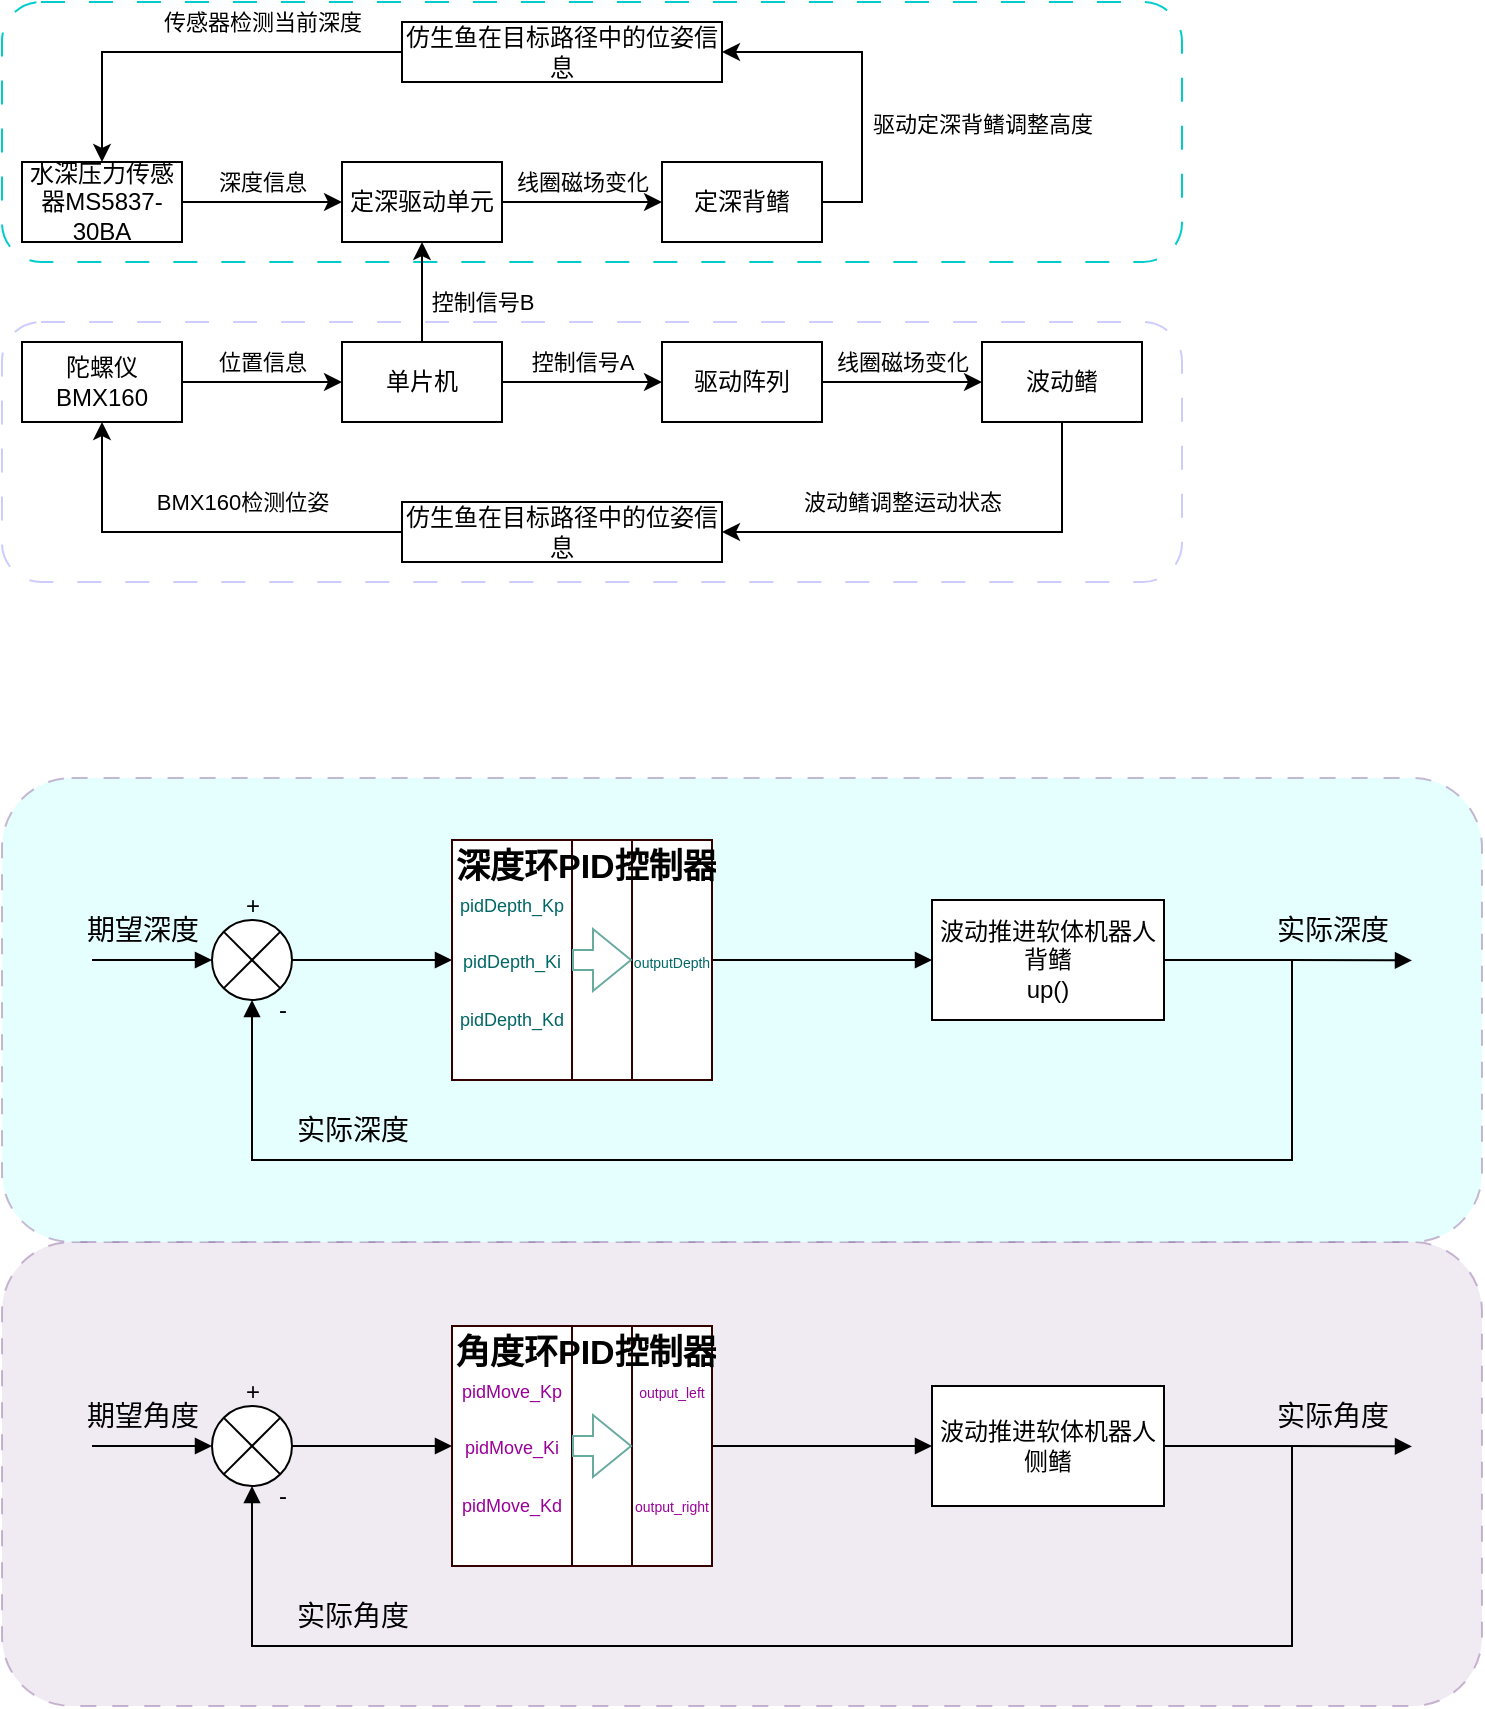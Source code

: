 <mxfile version="26.1.1">
  <diagram name="第 1 页" id="CxBItxnr9yNw6PfdnhCy">
    <mxGraphModel dx="972" dy="604" grid="1" gridSize="10" guides="1" tooltips="1" connect="1" arrows="1" fold="1" page="1" pageScale="1" pageWidth="827" pageHeight="1169" math="0" shadow="0">
      <root>
        <mxCell id="0" />
        <mxCell id="1" parent="0" />
        <mxCell id="w3F3M92_zPg-WQtTko7a-27" value="" style="rounded=1;whiteSpace=wrap;html=1;fillColor=#e1d5e7;strokeColor=#9673a6;opacity=50;dashed=1;dashPattern=8 8;" vertex="1" parent="1">
          <mxGeometry x="40" y="670" width="740" height="232" as="geometry" />
        </mxCell>
        <mxCell id="iQaLF_SXhfc0XBqEpe74-36" value="" style="rounded=1;whiteSpace=wrap;html=1;labelBorderColor=#FFCCFF;textOpacity=0;labelBackgroundColor=#FFCCFF;strokeColor=#00CCCC;dashed=1;dashPattern=12 12;" parent="1" vertex="1">
          <mxGeometry x="40" y="50" width="590" height="130" as="geometry" />
        </mxCell>
        <mxCell id="iQaLF_SXhfc0XBqEpe74-33" value="" style="rounded=1;whiteSpace=wrap;html=1;labelBorderColor=#FFCCFF;textOpacity=0;labelBackgroundColor=#FFCCFF;strokeColor=#CCCCFF;dashed=1;dashPattern=12 12;" parent="1" vertex="1">
          <mxGeometry x="40" y="210" width="590" height="130" as="geometry" />
        </mxCell>
        <mxCell id="iQaLF_SXhfc0XBqEpe74-7" style="edgeStyle=orthogonalEdgeStyle;rounded=0;orthogonalLoop=1;jettySize=auto;html=1;exitX=1;exitY=0.5;exitDx=0;exitDy=0;entryX=0;entryY=0.5;entryDx=0;entryDy=0;labelPosition=center;verticalLabelPosition=top;align=center;verticalAlign=bottom;labelBackgroundColor=none;fontColor=default;" parent="1" source="iQaLF_SXhfc0XBqEpe74-1" target="iQaLF_SXhfc0XBqEpe74-2" edge="1">
          <mxGeometry relative="1" as="geometry" />
        </mxCell>
        <mxCell id="iQaLF_SXhfc0XBqEpe74-8" value="控制信号A" style="edgeLabel;html=1;align=center;verticalAlign=middle;resizable=0;points=[];labelBackgroundColor=none;" parent="iQaLF_SXhfc0XBqEpe74-7" vertex="1" connectable="0">
          <mxGeometry relative="1" as="geometry">
            <mxPoint y="-10" as="offset" />
          </mxGeometry>
        </mxCell>
        <mxCell id="iQaLF_SXhfc0XBqEpe74-23" style="edgeStyle=orthogonalEdgeStyle;rounded=0;orthogonalLoop=1;jettySize=auto;html=1;exitX=0.5;exitY=0;exitDx=0;exitDy=0;entryX=0.5;entryY=1;entryDx=0;entryDy=0;labelBackgroundColor=none;fontColor=default;" parent="1" source="iQaLF_SXhfc0XBqEpe74-1" target="iQaLF_SXhfc0XBqEpe74-21" edge="1">
          <mxGeometry relative="1" as="geometry" />
        </mxCell>
        <mxCell id="iQaLF_SXhfc0XBqEpe74-28" value="控制信号B" style="edgeLabel;html=1;align=center;verticalAlign=middle;resizable=0;points=[];labelBackgroundColor=none;" parent="iQaLF_SXhfc0XBqEpe74-23" vertex="1" connectable="0">
          <mxGeometry x="-0.04" y="-4" relative="1" as="geometry">
            <mxPoint x="26" y="4" as="offset" />
          </mxGeometry>
        </mxCell>
        <mxCell id="iQaLF_SXhfc0XBqEpe74-1" value="单片机" style="rounded=0;whiteSpace=wrap;html=1;labelBackgroundColor=none;" parent="1" vertex="1">
          <mxGeometry x="210" y="220" width="80" height="40" as="geometry" />
        </mxCell>
        <mxCell id="iQaLF_SXhfc0XBqEpe74-9" style="edgeStyle=orthogonalEdgeStyle;rounded=0;orthogonalLoop=1;jettySize=auto;html=1;exitX=1;exitY=0.5;exitDx=0;exitDy=0;entryX=0;entryY=0.5;entryDx=0;entryDy=0;labelBackgroundColor=none;fontColor=default;" parent="1" source="iQaLF_SXhfc0XBqEpe74-2" target="iQaLF_SXhfc0XBqEpe74-3" edge="1">
          <mxGeometry relative="1" as="geometry" />
        </mxCell>
        <mxCell id="iQaLF_SXhfc0XBqEpe74-2" value="驱动阵列" style="rounded=0;whiteSpace=wrap;html=1;labelBackgroundColor=none;" parent="1" vertex="1">
          <mxGeometry x="370" y="220" width="80" height="40" as="geometry" />
        </mxCell>
        <mxCell id="iQaLF_SXhfc0XBqEpe74-14" style="edgeStyle=orthogonalEdgeStyle;rounded=0;orthogonalLoop=1;jettySize=auto;html=1;exitX=0.5;exitY=1;exitDx=0;exitDy=0;entryX=1;entryY=0.5;entryDx=0;entryDy=0;labelBackgroundColor=none;fontColor=default;" parent="1" source="iQaLF_SXhfc0XBqEpe74-3" target="iQaLF_SXhfc0XBqEpe74-13" edge="1">
          <mxGeometry relative="1" as="geometry" />
        </mxCell>
        <mxCell id="iQaLF_SXhfc0XBqEpe74-3" value="波动鳍" style="rounded=0;whiteSpace=wrap;html=1;labelBackgroundColor=none;" parent="1" vertex="1">
          <mxGeometry x="530" y="220" width="80" height="40" as="geometry" />
        </mxCell>
        <mxCell id="iQaLF_SXhfc0XBqEpe74-10" style="edgeStyle=orthogonalEdgeStyle;rounded=0;orthogonalLoop=1;jettySize=auto;html=1;exitX=1;exitY=0.5;exitDx=0;exitDy=0;entryX=0;entryY=0.5;entryDx=0;entryDy=0;labelBackgroundColor=none;fontColor=default;" parent="1" source="iQaLF_SXhfc0XBqEpe74-4" target="iQaLF_SXhfc0XBqEpe74-1" edge="1">
          <mxGeometry relative="1" as="geometry" />
        </mxCell>
        <mxCell id="iQaLF_SXhfc0XBqEpe74-4" value="陀螺仪&lt;div&gt;BMX160&lt;/div&gt;" style="rounded=0;whiteSpace=wrap;html=1;labelBackgroundColor=none;" parent="1" vertex="1">
          <mxGeometry x="50" y="220" width="80" height="40" as="geometry" />
        </mxCell>
        <mxCell id="iQaLF_SXhfc0XBqEpe74-11" value="位置信息" style="edgeLabel;html=1;align=center;verticalAlign=middle;resizable=0;points=[];labelBackgroundColor=none;" parent="1" vertex="1" connectable="0">
          <mxGeometry x="170" y="230" as="geometry" />
        </mxCell>
        <mxCell id="iQaLF_SXhfc0XBqEpe74-15" style="edgeStyle=orthogonalEdgeStyle;rounded=0;orthogonalLoop=1;jettySize=auto;html=1;exitX=0;exitY=0.5;exitDx=0;exitDy=0;entryX=0.5;entryY=1;entryDx=0;entryDy=0;labelBackgroundColor=none;fontColor=default;" parent="1" source="iQaLF_SXhfc0XBqEpe74-13" target="iQaLF_SXhfc0XBqEpe74-4" edge="1">
          <mxGeometry relative="1" as="geometry" />
        </mxCell>
        <mxCell id="iQaLF_SXhfc0XBqEpe74-13" value="仿生鱼在目标路径中的位姿信息" style="rounded=0;whiteSpace=wrap;html=1;labelBackgroundColor=none;" parent="1" vertex="1">
          <mxGeometry x="240" y="300" width="160" height="30" as="geometry" />
        </mxCell>
        <mxCell id="iQaLF_SXhfc0XBqEpe74-16" value="BMX160检测位姿" style="edgeLabel;html=1;align=center;verticalAlign=middle;resizable=0;points=[];labelBackgroundColor=none;" parent="1" vertex="1" connectable="0">
          <mxGeometry x="160" y="300" as="geometry" />
        </mxCell>
        <mxCell id="iQaLF_SXhfc0XBqEpe74-17" value="波动鳍调整运动状态" style="edgeLabel;html=1;align=center;verticalAlign=middle;resizable=0;points=[];labelBackgroundColor=none;" parent="1" vertex="1" connectable="0">
          <mxGeometry x="490" y="300" as="geometry" />
        </mxCell>
        <mxCell id="iQaLF_SXhfc0XBqEpe74-27" style="edgeStyle=orthogonalEdgeStyle;rounded=0;orthogonalLoop=1;jettySize=auto;html=1;exitX=1;exitY=0.5;exitDx=0;exitDy=0;entryX=0;entryY=0.5;entryDx=0;entryDy=0;labelBackgroundColor=none;fontColor=default;" parent="1" source="iQaLF_SXhfc0XBqEpe74-18" target="iQaLF_SXhfc0XBqEpe74-21" edge="1">
          <mxGeometry relative="1" as="geometry" />
        </mxCell>
        <mxCell id="iQaLF_SXhfc0XBqEpe74-18" value="水深压力传感器MS5837-30BA" style="rounded=0;whiteSpace=wrap;html=1;labelBackgroundColor=none;" parent="1" vertex="1">
          <mxGeometry x="50" y="130" width="80" height="40" as="geometry" />
        </mxCell>
        <mxCell id="iQaLF_SXhfc0XBqEpe74-25" style="edgeStyle=orthogonalEdgeStyle;rounded=0;orthogonalLoop=1;jettySize=auto;html=1;exitX=1;exitY=0.5;exitDx=0;exitDy=0;entryX=1;entryY=0.5;entryDx=0;entryDy=0;labelBackgroundColor=none;fontColor=default;" parent="1" source="iQaLF_SXhfc0XBqEpe74-19" target="iQaLF_SXhfc0XBqEpe74-22" edge="1">
          <mxGeometry relative="1" as="geometry" />
        </mxCell>
        <mxCell id="iQaLF_SXhfc0XBqEpe74-30" value="驱动定深背鳍调整高度" style="edgeLabel;html=1;align=center;verticalAlign=middle;resizable=0;points=[];labelBackgroundColor=none;" parent="iQaLF_SXhfc0XBqEpe74-25" vertex="1" connectable="0">
          <mxGeometry x="-0.276" y="-2" relative="1" as="geometry">
            <mxPoint x="58" as="offset" />
          </mxGeometry>
        </mxCell>
        <mxCell id="iQaLF_SXhfc0XBqEpe74-19" value="定深背鳍" style="rounded=0;whiteSpace=wrap;html=1;labelBackgroundColor=none;" parent="1" vertex="1">
          <mxGeometry x="370" y="130" width="80" height="40" as="geometry" />
        </mxCell>
        <mxCell id="iQaLF_SXhfc0XBqEpe74-20" value="线圈磁场变化" style="edgeLabel;html=1;align=center;verticalAlign=middle;resizable=0;points=[];labelBackgroundColor=none;" parent="1" vertex="1" connectable="0">
          <mxGeometry x="490" y="230" as="geometry" />
        </mxCell>
        <mxCell id="iQaLF_SXhfc0XBqEpe74-24" style="edgeStyle=orthogonalEdgeStyle;rounded=0;orthogonalLoop=1;jettySize=auto;html=1;exitX=1;exitY=0.5;exitDx=0;exitDy=0;entryX=0;entryY=0.5;entryDx=0;entryDy=0;labelBackgroundColor=none;fontColor=default;" parent="1" source="iQaLF_SXhfc0XBqEpe74-21" target="iQaLF_SXhfc0XBqEpe74-19" edge="1">
          <mxGeometry relative="1" as="geometry" />
        </mxCell>
        <mxCell id="iQaLF_SXhfc0XBqEpe74-21" value="定深驱动单元" style="rounded=0;whiteSpace=wrap;html=1;labelBackgroundColor=none;" parent="1" vertex="1">
          <mxGeometry x="210" y="130" width="80" height="40" as="geometry" />
        </mxCell>
        <mxCell id="iQaLF_SXhfc0XBqEpe74-26" style="edgeStyle=orthogonalEdgeStyle;rounded=0;orthogonalLoop=1;jettySize=auto;html=1;exitX=0;exitY=0.5;exitDx=0;exitDy=0;entryX=0.5;entryY=0;entryDx=0;entryDy=0;labelBackgroundColor=none;fontColor=default;" parent="1" source="iQaLF_SXhfc0XBqEpe74-22" target="iQaLF_SXhfc0XBqEpe74-18" edge="1">
          <mxGeometry relative="1" as="geometry" />
        </mxCell>
        <mxCell id="iQaLF_SXhfc0XBqEpe74-22" value="仿生鱼在目标路径中的位姿信息" style="rounded=0;whiteSpace=wrap;html=1;labelBackgroundColor=none;" parent="1" vertex="1">
          <mxGeometry x="240" y="60" width="160" height="30" as="geometry" />
        </mxCell>
        <mxCell id="iQaLF_SXhfc0XBqEpe74-29" value="线圈磁场变化" style="edgeLabel;html=1;align=center;verticalAlign=middle;resizable=0;points=[];labelBackgroundColor=none;" parent="1" vertex="1" connectable="0">
          <mxGeometry x="330" y="140" as="geometry" />
        </mxCell>
        <mxCell id="iQaLF_SXhfc0XBqEpe74-31" value="传感器检测当前深度" style="edgeLabel;html=1;align=center;verticalAlign=middle;resizable=0;points=[];labelBackgroundColor=none;" parent="1" vertex="1" connectable="0">
          <mxGeometry x="170" y="60" as="geometry" />
        </mxCell>
        <mxCell id="iQaLF_SXhfc0XBqEpe74-32" value="深度信息" style="edgeLabel;html=1;align=center;verticalAlign=middle;resizable=0;points=[];labelBackgroundColor=none;" parent="1" vertex="1" connectable="0">
          <mxGeometry x="170" y="140" as="geometry" />
        </mxCell>
        <mxCell id="w3F3M92_zPg-WQtTko7a-11" style="edgeStyle=orthogonalEdgeStyle;rounded=0;orthogonalLoop=1;jettySize=auto;html=1;exitX=1;exitY=0.5;exitDx=0;exitDy=0;entryX=0;entryY=0.5;entryDx=0;entryDy=0;endArrow=block;endFill=1;" edge="1" parent="1" source="w3F3M92_zPg-WQtTko7a-4" target="w3F3M92_zPg-WQtTko7a-7">
          <mxGeometry relative="1" as="geometry" />
        </mxCell>
        <mxCell id="w3F3M92_zPg-WQtTko7a-4" value="" style="shape=sumEllipse;perimeter=ellipsePerimeter;whiteSpace=wrap;html=1;backgroundOutline=1;" vertex="1" parent="1">
          <mxGeometry x="145" y="752" width="40" height="40" as="geometry" />
        </mxCell>
        <mxCell id="w3F3M92_zPg-WQtTko7a-12" style="edgeStyle=orthogonalEdgeStyle;rounded=0;orthogonalLoop=1;jettySize=auto;html=1;exitX=1;exitY=0.5;exitDx=0;exitDy=0;endArrow=block;endFill=1;" edge="1" parent="1" source="w3F3M92_zPg-WQtTko7a-7" target="w3F3M92_zPg-WQtTko7a-8">
          <mxGeometry relative="1" as="geometry" />
        </mxCell>
        <mxCell id="w3F3M92_zPg-WQtTko7a-7" value="" style="rounded=0;whiteSpace=wrap;html=1;strokeColor=#330000;" vertex="1" parent="1">
          <mxGeometry x="265" y="712" width="130" height="120" as="geometry" />
        </mxCell>
        <mxCell id="w3F3M92_zPg-WQtTko7a-9" style="edgeStyle=orthogonalEdgeStyle;rounded=0;orthogonalLoop=1;jettySize=auto;html=1;exitX=1;exitY=0.5;exitDx=0;exitDy=0;endArrow=block;endFill=1;" edge="1" parent="1" source="w3F3M92_zPg-WQtTko7a-8">
          <mxGeometry relative="1" as="geometry">
            <mxPoint x="745" y="772.2" as="targetPoint" />
          </mxGeometry>
        </mxCell>
        <mxCell id="w3F3M92_zPg-WQtTko7a-8" value="波动推进软体机器人&lt;div&gt;侧鳍&lt;/div&gt;" style="rounded=0;whiteSpace=wrap;html=1;" vertex="1" parent="1">
          <mxGeometry x="505" y="742" width="116" height="60" as="geometry" />
        </mxCell>
        <mxCell id="w3F3M92_zPg-WQtTko7a-10" value="" style="endArrow=block;html=1;rounded=0;entryX=0.5;entryY=1;entryDx=0;entryDy=0;endFill=1;" edge="1" parent="1" target="w3F3M92_zPg-WQtTko7a-4">
          <mxGeometry width="50" height="50" relative="1" as="geometry">
            <mxPoint x="685" y="772" as="sourcePoint" />
            <mxPoint x="725" y="822" as="targetPoint" />
            <Array as="points">
              <mxPoint x="685" y="872" />
              <mxPoint x="165" y="872" />
            </Array>
          </mxGeometry>
        </mxCell>
        <mxCell id="w3F3M92_zPg-WQtTko7a-13" value="" style="endArrow=block;html=1;rounded=0;entryX=0;entryY=0.5;entryDx=0;entryDy=0;endFill=1;" edge="1" parent="1" target="w3F3M92_zPg-WQtTko7a-4">
          <mxGeometry width="50" height="50" relative="1" as="geometry">
            <mxPoint x="85" y="772" as="sourcePoint" />
            <mxPoint x="135" y="702" as="targetPoint" />
          </mxGeometry>
        </mxCell>
        <mxCell id="w3F3M92_zPg-WQtTko7a-17" value="&lt;font style=&quot;font-size: 9px; color: rgb(153, 0, 153);&quot;&gt;pidMove_Kp&lt;/font&gt;&lt;div&gt;&lt;font style=&quot;font-size: 9px; color: rgb(153, 0, 153);&quot;&gt;&lt;br&gt;&lt;/font&gt;&lt;/div&gt;&lt;div&gt;&lt;font style=&quot;font-size: 9px; color: rgb(153, 0, 153);&quot;&gt;pidMove_Ki&lt;/font&gt;&lt;/div&gt;&lt;div&gt;&lt;font style=&quot;font-size: 9px; color: rgb(153, 0, 153);&quot;&gt;&lt;br&gt;&lt;/font&gt;&lt;/div&gt;&lt;div&gt;&lt;font style=&quot;font-size: 9px; color: rgb(153, 0, 153);&quot;&gt;pidMove_Kd&lt;/font&gt;&lt;/div&gt;" style="rounded=0;whiteSpace=wrap;html=1;strokeColor=#330000;" vertex="1" parent="1">
          <mxGeometry x="265" y="712" width="60" height="120" as="geometry" />
        </mxCell>
        <mxCell id="w3F3M92_zPg-WQtTko7a-18" value="&lt;span&gt;&lt;font style=&quot;font-size: 7px; color: rgb(153, 0, 153);&quot;&gt;output_left&lt;/font&gt;&lt;/span&gt;&lt;div&gt;&lt;font style=&quot;font-size: 7px; color: rgb(153, 0, 153);&quot;&gt;&lt;br&gt;&lt;/font&gt;&lt;/div&gt;&lt;div&gt;&lt;font style=&quot;font-size: 7px; color: rgb(153, 0, 153);&quot;&gt;&lt;br&gt;&lt;/font&gt;&lt;/div&gt;&lt;div&gt;&lt;font style=&quot;font-size: 7px; color: rgb(153, 0, 153);&quot;&gt;&lt;br&gt;&lt;/font&gt;&lt;/div&gt;&lt;div&gt;&lt;font style=&quot;font-size: 7px; color: rgb(153, 0, 153);&quot;&gt;output_right&lt;/font&gt;&lt;/div&gt;" style="rounded=0;whiteSpace=wrap;html=1;strokeColor=#330000;" vertex="1" parent="1">
          <mxGeometry x="355" y="712" width="40" height="120" as="geometry" />
        </mxCell>
        <mxCell id="w3F3M92_zPg-WQtTko7a-19" value="" style="shape=flexArrow;endArrow=classic;html=1;rounded=0;entryX=0;entryY=0.5;entryDx=0;entryDy=0;exitX=1;exitY=0.5;exitDx=0;exitDy=0;strokeColor=#67AB9F;" edge="1" parent="1" source="w3F3M92_zPg-WQtTko7a-17" target="w3F3M92_zPg-WQtTko7a-18">
          <mxGeometry width="50" height="50" relative="1" as="geometry">
            <mxPoint x="275" y="802" as="sourcePoint" />
            <mxPoint x="325" y="752" as="targetPoint" />
          </mxGeometry>
        </mxCell>
        <mxCell id="w3F3M92_zPg-WQtTko7a-20" value="&lt;h1 style=&quot;margin-top: 0px;&quot;&gt;&lt;font style=&quot;font-size: 17px;&quot;&gt;角度环PID控制器&lt;/font&gt;&lt;/h1&gt;" style="text;html=1;whiteSpace=wrap;overflow=hidden;rounded=0;" vertex="1" parent="1">
          <mxGeometry x="265" y="702" width="140" height="30" as="geometry" />
        </mxCell>
        <mxCell id="w3F3M92_zPg-WQtTko7a-21" value="&lt;font style=&quot;font-size: 14px;&quot;&gt;期望角度&lt;/font&gt;" style="text;html=1;align=center;verticalAlign=middle;resizable=0;points=[];autosize=1;strokeColor=none;fillColor=none;" vertex="1" parent="1">
          <mxGeometry x="70" y="742" width="80" height="30" as="geometry" />
        </mxCell>
        <mxCell id="w3F3M92_zPg-WQtTko7a-22" value="&lt;font style=&quot;font-size: 14px;&quot;&gt;实际角度&lt;/font&gt;" style="text;html=1;align=center;verticalAlign=middle;resizable=0;points=[];autosize=1;strokeColor=none;fillColor=none;" vertex="1" parent="1">
          <mxGeometry x="665" y="742" width="80" height="30" as="geometry" />
        </mxCell>
        <mxCell id="w3F3M92_zPg-WQtTko7a-24" value="&lt;font style=&quot;font-size: 14px;&quot;&gt;实际角度&lt;/font&gt;" style="text;html=1;align=center;verticalAlign=middle;resizable=0;points=[];autosize=1;strokeColor=none;fillColor=none;" vertex="1" parent="1">
          <mxGeometry x="175" y="842" width="80" height="30" as="geometry" />
        </mxCell>
        <mxCell id="w3F3M92_zPg-WQtTko7a-25" value="+" style="text;html=1;align=center;verticalAlign=middle;resizable=0;points=[];autosize=1;strokeColor=none;fillColor=none;" vertex="1" parent="1">
          <mxGeometry x="150" y="730" width="30" height="30" as="geometry" />
        </mxCell>
        <mxCell id="w3F3M92_zPg-WQtTko7a-26" value="-" style="text;html=1;align=center;verticalAlign=middle;resizable=0;points=[];autosize=1;strokeColor=none;fillColor=none;" vertex="1" parent="1">
          <mxGeometry x="165" y="782" width="30" height="30" as="geometry" />
        </mxCell>
        <mxCell id="w3F3M92_zPg-WQtTko7a-28" value="" style="rounded=1;whiteSpace=wrap;html=1;fillColor=#CCFFFF;strokeColor=#9673a6;opacity=50;dashed=1;dashPattern=8 8;" vertex="1" parent="1">
          <mxGeometry x="40" y="438" width="740" height="232" as="geometry" />
        </mxCell>
        <mxCell id="w3F3M92_zPg-WQtTko7a-29" style="edgeStyle=orthogonalEdgeStyle;rounded=0;orthogonalLoop=1;jettySize=auto;html=1;exitX=1;exitY=0.5;exitDx=0;exitDy=0;entryX=0;entryY=0.5;entryDx=0;entryDy=0;endArrow=block;endFill=1;" edge="1" parent="1" source="w3F3M92_zPg-WQtTko7a-30" target="w3F3M92_zPg-WQtTko7a-32">
          <mxGeometry relative="1" as="geometry" />
        </mxCell>
        <mxCell id="w3F3M92_zPg-WQtTko7a-30" value="" style="shape=sumEllipse;perimeter=ellipsePerimeter;whiteSpace=wrap;html=1;backgroundOutline=1;" vertex="1" parent="1">
          <mxGeometry x="145" y="509" width="40" height="40" as="geometry" />
        </mxCell>
        <mxCell id="w3F3M92_zPg-WQtTko7a-31" style="edgeStyle=orthogonalEdgeStyle;rounded=0;orthogonalLoop=1;jettySize=auto;html=1;exitX=1;exitY=0.5;exitDx=0;exitDy=0;endArrow=block;endFill=1;" edge="1" parent="1" source="w3F3M92_zPg-WQtTko7a-32" target="w3F3M92_zPg-WQtTko7a-34">
          <mxGeometry relative="1" as="geometry" />
        </mxCell>
        <mxCell id="w3F3M92_zPg-WQtTko7a-32" value="" style="rounded=0;whiteSpace=wrap;html=1;strokeColor=#330000;" vertex="1" parent="1">
          <mxGeometry x="265" y="469" width="130" height="120" as="geometry" />
        </mxCell>
        <mxCell id="w3F3M92_zPg-WQtTko7a-33" style="edgeStyle=orthogonalEdgeStyle;rounded=0;orthogonalLoop=1;jettySize=auto;html=1;exitX=1;exitY=0.5;exitDx=0;exitDy=0;endArrow=block;endFill=1;" edge="1" parent="1" source="w3F3M92_zPg-WQtTko7a-34">
          <mxGeometry relative="1" as="geometry">
            <mxPoint x="745" y="529.2" as="targetPoint" />
          </mxGeometry>
        </mxCell>
        <mxCell id="w3F3M92_zPg-WQtTko7a-34" value="波动推进软体机器人&lt;div&gt;背鳍&lt;/div&gt;&lt;div&gt;up()&lt;/div&gt;" style="rounded=0;whiteSpace=wrap;html=1;" vertex="1" parent="1">
          <mxGeometry x="505" y="499" width="116" height="60" as="geometry" />
        </mxCell>
        <mxCell id="w3F3M92_zPg-WQtTko7a-35" value="" style="endArrow=block;html=1;rounded=0;entryX=0.5;entryY=1;entryDx=0;entryDy=0;endFill=1;" edge="1" parent="1" target="w3F3M92_zPg-WQtTko7a-30">
          <mxGeometry width="50" height="50" relative="1" as="geometry">
            <mxPoint x="685" y="529" as="sourcePoint" />
            <mxPoint x="725" y="579" as="targetPoint" />
            <Array as="points">
              <mxPoint x="685" y="629" />
              <mxPoint x="165" y="629" />
            </Array>
          </mxGeometry>
        </mxCell>
        <mxCell id="w3F3M92_zPg-WQtTko7a-36" value="" style="endArrow=block;html=1;rounded=0;entryX=0;entryY=0.5;entryDx=0;entryDy=0;endFill=1;" edge="1" parent="1" target="w3F3M92_zPg-WQtTko7a-30">
          <mxGeometry width="50" height="50" relative="1" as="geometry">
            <mxPoint x="85" y="529" as="sourcePoint" />
            <mxPoint x="135" y="459" as="targetPoint" />
          </mxGeometry>
        </mxCell>
        <mxCell id="w3F3M92_zPg-WQtTko7a-37" value="&lt;font style=&quot;font-size: 9px; color: rgb(0, 102, 102);&quot;&gt;pidDepth_Kp&lt;/font&gt;&lt;div&gt;&lt;font style=&quot;font-size: 9px; color: rgb(0, 102, 102);&quot;&gt;&lt;br&gt;&lt;/font&gt;&lt;/div&gt;&lt;div&gt;&lt;font style=&quot;font-size: 9px; color: rgb(0, 102, 102);&quot;&gt;pidDepth_Ki&lt;/font&gt;&lt;/div&gt;&lt;div&gt;&lt;font style=&quot;font-size: 9px; color: rgb(0, 102, 102);&quot;&gt;&lt;br&gt;&lt;/font&gt;&lt;/div&gt;&lt;div&gt;&lt;font style=&quot;font-size: 9px; color: rgb(0, 102, 102);&quot;&gt;pidDepth_Kd&lt;/font&gt;&lt;/div&gt;" style="rounded=0;whiteSpace=wrap;html=1;strokeColor=#330000;" vertex="1" parent="1">
          <mxGeometry x="265" y="469" width="60" height="120" as="geometry" />
        </mxCell>
        <mxCell id="w3F3M92_zPg-WQtTko7a-38" value="&lt;div&gt;&lt;span style=&quot;font-size: 7px; background-color: transparent;&quot;&gt;&lt;font style=&quot;color: light-dark(rgb(0, 102, 102), rgb(116, 79, 103));&quot;&gt;outputDepth&lt;/font&gt;&lt;/span&gt;&lt;/div&gt;" style="rounded=0;whiteSpace=wrap;html=1;strokeColor=#330000;" vertex="1" parent="1">
          <mxGeometry x="355" y="469" width="40" height="120" as="geometry" />
        </mxCell>
        <mxCell id="w3F3M92_zPg-WQtTko7a-39" value="" style="shape=flexArrow;endArrow=classic;html=1;rounded=0;entryX=0;entryY=0.5;entryDx=0;entryDy=0;exitX=1;exitY=0.5;exitDx=0;exitDy=0;strokeColor=#67AB9F;" edge="1" parent="1" source="w3F3M92_zPg-WQtTko7a-37" target="w3F3M92_zPg-WQtTko7a-38">
          <mxGeometry width="50" height="50" relative="1" as="geometry">
            <mxPoint x="275" y="559" as="sourcePoint" />
            <mxPoint x="325" y="509" as="targetPoint" />
          </mxGeometry>
        </mxCell>
        <mxCell id="w3F3M92_zPg-WQtTko7a-40" value="&lt;h1 style=&quot;margin-top: 0px;&quot;&gt;&lt;font style=&quot;font-size: 17px;&quot;&gt;深度环PID控制器&lt;/font&gt;&lt;/h1&gt;" style="text;html=1;whiteSpace=wrap;overflow=hidden;rounded=0;" vertex="1" parent="1">
          <mxGeometry x="265" y="459" width="140" height="30" as="geometry" />
        </mxCell>
        <mxCell id="w3F3M92_zPg-WQtTko7a-41" value="&lt;font style=&quot;font-size: 14px;&quot;&gt;期望深度&lt;/font&gt;" style="text;html=1;align=center;verticalAlign=middle;resizable=0;points=[];autosize=1;strokeColor=none;fillColor=none;" vertex="1" parent="1">
          <mxGeometry x="70" y="499" width="80" height="30" as="geometry" />
        </mxCell>
        <mxCell id="w3F3M92_zPg-WQtTko7a-42" value="&lt;font style=&quot;font-size: 14px;&quot;&gt;实际深度&lt;/font&gt;" style="text;html=1;align=center;verticalAlign=middle;resizable=0;points=[];autosize=1;strokeColor=none;fillColor=none;" vertex="1" parent="1">
          <mxGeometry x="665" y="499" width="80" height="30" as="geometry" />
        </mxCell>
        <mxCell id="w3F3M92_zPg-WQtTko7a-43" value="&lt;font style=&quot;font-size: 14px;&quot;&gt;实际深度&lt;/font&gt;" style="text;html=1;align=center;verticalAlign=middle;resizable=0;points=[];autosize=1;strokeColor=none;fillColor=none;" vertex="1" parent="1">
          <mxGeometry x="175" y="599" width="80" height="30" as="geometry" />
        </mxCell>
        <mxCell id="w3F3M92_zPg-WQtTko7a-44" value="+" style="text;html=1;align=center;verticalAlign=middle;resizable=0;points=[];autosize=1;strokeColor=none;fillColor=none;" vertex="1" parent="1">
          <mxGeometry x="150" y="487" width="30" height="30" as="geometry" />
        </mxCell>
        <mxCell id="w3F3M92_zPg-WQtTko7a-45" value="-" style="text;html=1;align=center;verticalAlign=middle;resizable=0;points=[];autosize=1;strokeColor=none;fillColor=none;" vertex="1" parent="1">
          <mxGeometry x="165" y="539" width="30" height="30" as="geometry" />
        </mxCell>
      </root>
    </mxGraphModel>
  </diagram>
</mxfile>
